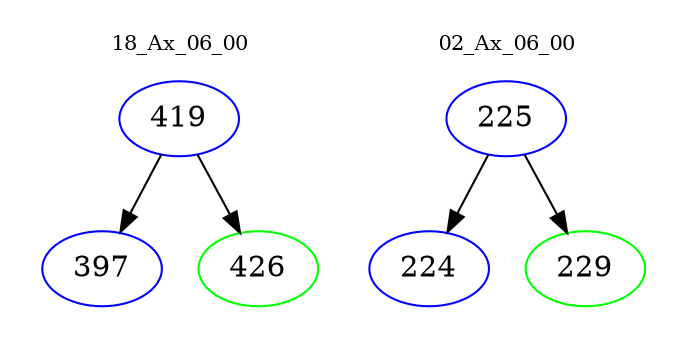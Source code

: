 digraph{
subgraph cluster_0 {
color = white
label = "18_Ax_06_00";
fontsize=10;
T0_419 [label="419", color="blue"]
T0_419 -> T0_397 [color="black"]
T0_397 [label="397", color="blue"]
T0_419 -> T0_426 [color="black"]
T0_426 [label="426", color="green"]
}
subgraph cluster_1 {
color = white
label = "02_Ax_06_00";
fontsize=10;
T1_225 [label="225", color="blue"]
T1_225 -> T1_224 [color="black"]
T1_224 [label="224", color="blue"]
T1_225 -> T1_229 [color="black"]
T1_229 [label="229", color="green"]
}
}
